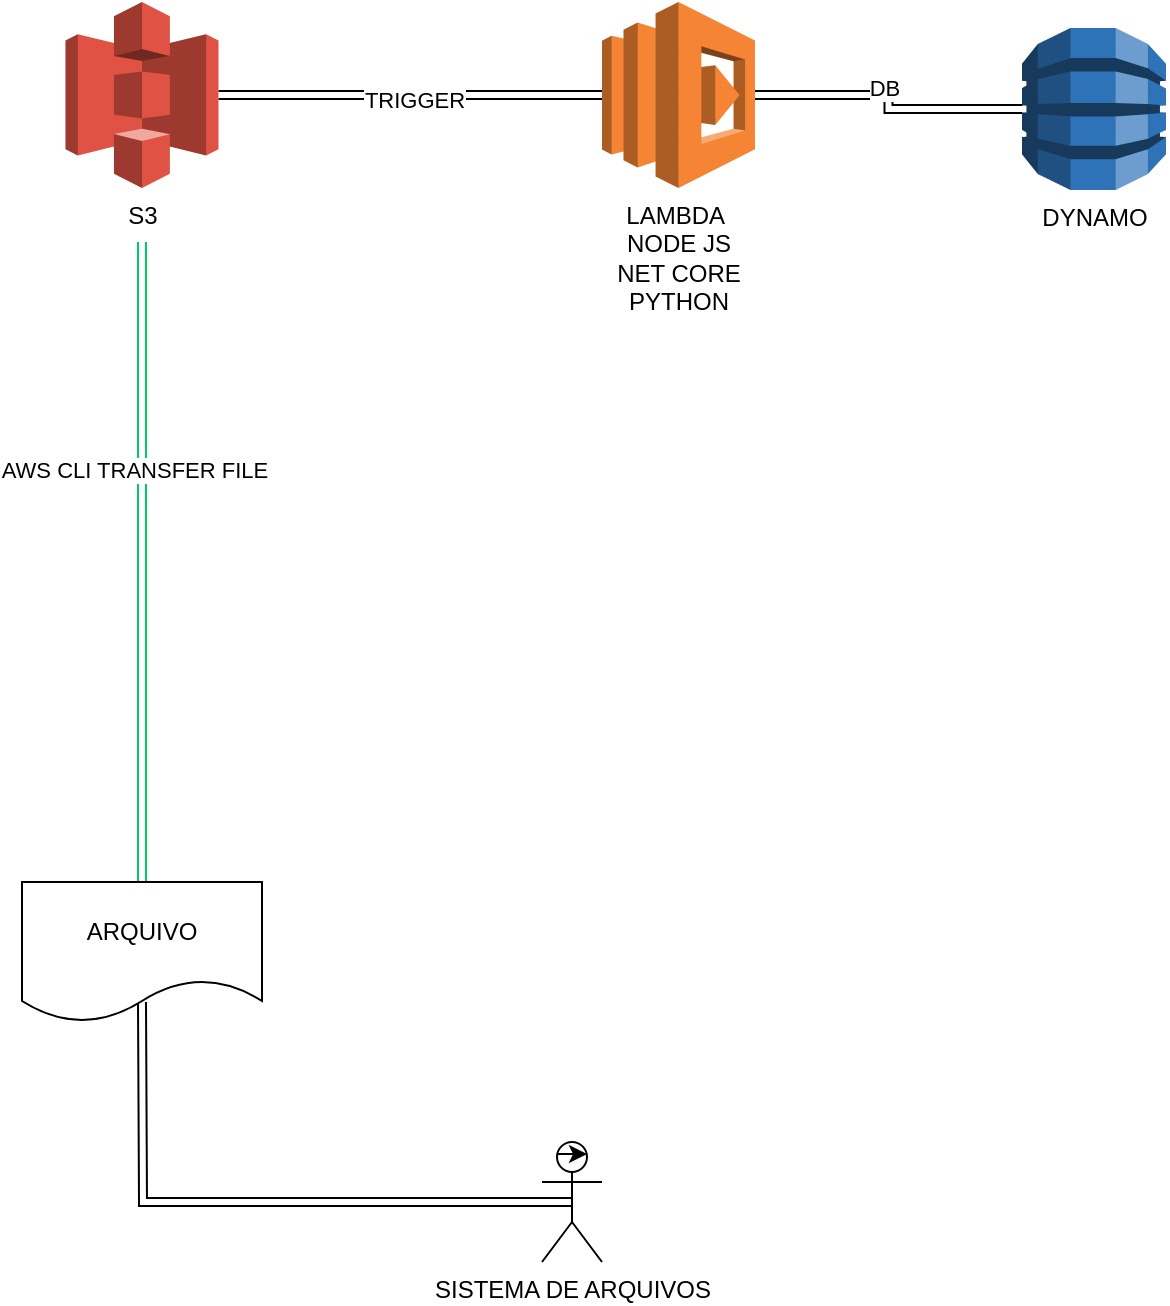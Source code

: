 <mxfile version="28.2.7">
  <diagram name="Page-1" id="XAiOhrwSmUIghEO-j1fR">
    <mxGraphModel dx="931" dy="958" grid="1" gridSize="10" guides="1" tooltips="1" connect="1" arrows="1" fold="1" page="1" pageScale="1" pageWidth="850" pageHeight="1100" math="0" shadow="0">
      <root>
        <mxCell id="0" />
        <mxCell id="1" parent="0" />
        <mxCell id="vnGg5VII7t6sRIZrtGt4-2" style="edgeStyle=orthogonalEdgeStyle;rounded=0;orthogonalLoop=1;jettySize=auto;html=1;exitX=0.5;exitY=0.5;exitDx=0;exitDy=0;exitPerimeter=0;shape=link;" edge="1" parent="1" source="vnGg5VII7t6sRIZrtGt4-1">
          <mxGeometry relative="1" as="geometry">
            <mxPoint x="210" y="730" as="targetPoint" />
          </mxGeometry>
        </mxCell>
        <mxCell id="vnGg5VII7t6sRIZrtGt4-1" value="SISTEMA DE ARQUIVOS" style="shape=umlActor;verticalLabelPosition=bottom;verticalAlign=top;html=1;outlineConnect=0;" vertex="1" parent="1">
          <mxGeometry x="410" y="800" width="30" height="60" as="geometry" />
        </mxCell>
        <mxCell id="vnGg5VII7t6sRIZrtGt4-3" style="edgeStyle=orthogonalEdgeStyle;rounded=0;orthogonalLoop=1;jettySize=auto;html=1;exitX=0.25;exitY=0.1;exitDx=0;exitDy=0;exitPerimeter=0;entryX=0.75;entryY=0.1;entryDx=0;entryDy=0;entryPerimeter=0;" edge="1" parent="1" source="vnGg5VII7t6sRIZrtGt4-1" target="vnGg5VII7t6sRIZrtGt4-1">
          <mxGeometry relative="1" as="geometry" />
        </mxCell>
        <mxCell id="vnGg5VII7t6sRIZrtGt4-6" style="edgeStyle=orthogonalEdgeStyle;rounded=0;orthogonalLoop=1;jettySize=auto;html=1;exitX=0.5;exitY=0;exitDx=0;exitDy=0;shape=link;strokeColor=#00CC66;" edge="1" parent="1" source="vnGg5VII7t6sRIZrtGt4-5">
          <mxGeometry relative="1" as="geometry">
            <mxPoint x="210" y="350" as="targetPoint" />
          </mxGeometry>
        </mxCell>
        <mxCell id="vnGg5VII7t6sRIZrtGt4-9" value="AWS CLI TRANSFER FILE" style="edgeLabel;html=1;align=center;verticalAlign=middle;resizable=0;points=[];" vertex="1" connectable="0" parent="vnGg5VII7t6sRIZrtGt4-6">
          <mxGeometry x="0.294" y="5" relative="1" as="geometry">
            <mxPoint y="1" as="offset" />
          </mxGeometry>
        </mxCell>
        <mxCell id="vnGg5VII7t6sRIZrtGt4-5" value="ARQUIVO" style="shape=document;whiteSpace=wrap;html=1;boundedLbl=1;" vertex="1" parent="1">
          <mxGeometry x="150" y="670" width="120" height="70" as="geometry" />
        </mxCell>
        <mxCell id="vnGg5VII7t6sRIZrtGt4-10" style="edgeStyle=orthogonalEdgeStyle;rounded=0;orthogonalLoop=1;jettySize=auto;html=1;shape=link;" edge="1" parent="1" source="vnGg5VII7t6sRIZrtGt4-8">
          <mxGeometry relative="1" as="geometry">
            <mxPoint x="440" y="276.5" as="targetPoint" />
          </mxGeometry>
        </mxCell>
        <mxCell id="vnGg5VII7t6sRIZrtGt4-12" value="TRIGGER" style="edgeLabel;html=1;align=center;verticalAlign=middle;resizable=0;points=[];" vertex="1" connectable="0" parent="vnGg5VII7t6sRIZrtGt4-10">
          <mxGeometry x="0.021" y="-2" relative="1" as="geometry">
            <mxPoint as="offset" />
          </mxGeometry>
        </mxCell>
        <mxCell id="vnGg5VII7t6sRIZrtGt4-8" value="S3" style="outlineConnect=0;dashed=0;verticalLabelPosition=bottom;verticalAlign=top;align=center;html=1;shape=mxgraph.aws3.s3;fillColor=#E05243;gradientColor=none;" vertex="1" parent="1">
          <mxGeometry x="171.75" y="230" width="76.5" height="93" as="geometry" />
        </mxCell>
        <mxCell id="vnGg5VII7t6sRIZrtGt4-11" value="LAMBDA&amp;nbsp;&lt;br&gt;NODE JS&lt;div&gt;NET CORE&lt;/div&gt;&lt;div&gt;PYTHON&lt;/div&gt;" style="outlineConnect=0;dashed=0;verticalLabelPosition=bottom;verticalAlign=top;align=center;html=1;shape=mxgraph.aws3.lambda;fillColor=#F58534;gradientColor=none;" vertex="1" parent="1">
          <mxGeometry x="440" y="230" width="76.5" height="93" as="geometry" />
        </mxCell>
        <mxCell id="vnGg5VII7t6sRIZrtGt4-13" value="DYNAMO" style="outlineConnect=0;dashed=0;verticalLabelPosition=bottom;verticalAlign=top;align=center;html=1;shape=mxgraph.aws3.dynamo_db;fillColor=#2E73B8;gradientColor=none;" vertex="1" parent="1">
          <mxGeometry x="650" y="243" width="72" height="81" as="geometry" />
        </mxCell>
        <mxCell id="vnGg5VII7t6sRIZrtGt4-14" style="edgeStyle=orthogonalEdgeStyle;rounded=0;orthogonalLoop=1;jettySize=auto;html=1;exitX=1;exitY=0.5;exitDx=0;exitDy=0;exitPerimeter=0;entryX=0;entryY=0.5;entryDx=0;entryDy=0;entryPerimeter=0;shape=link;fillColor=#3333FF;" edge="1" parent="1" source="vnGg5VII7t6sRIZrtGt4-11" target="vnGg5VII7t6sRIZrtGt4-13">
          <mxGeometry relative="1" as="geometry" />
        </mxCell>
        <mxCell id="vnGg5VII7t6sRIZrtGt4-15" value="DB" style="edgeLabel;html=1;align=center;verticalAlign=middle;resizable=0;points=[];" vertex="1" connectable="0" parent="vnGg5VII7t6sRIZrtGt4-14">
          <mxGeometry x="-0.092" y="4" relative="1" as="geometry">
            <mxPoint as="offset" />
          </mxGeometry>
        </mxCell>
      </root>
    </mxGraphModel>
  </diagram>
</mxfile>
